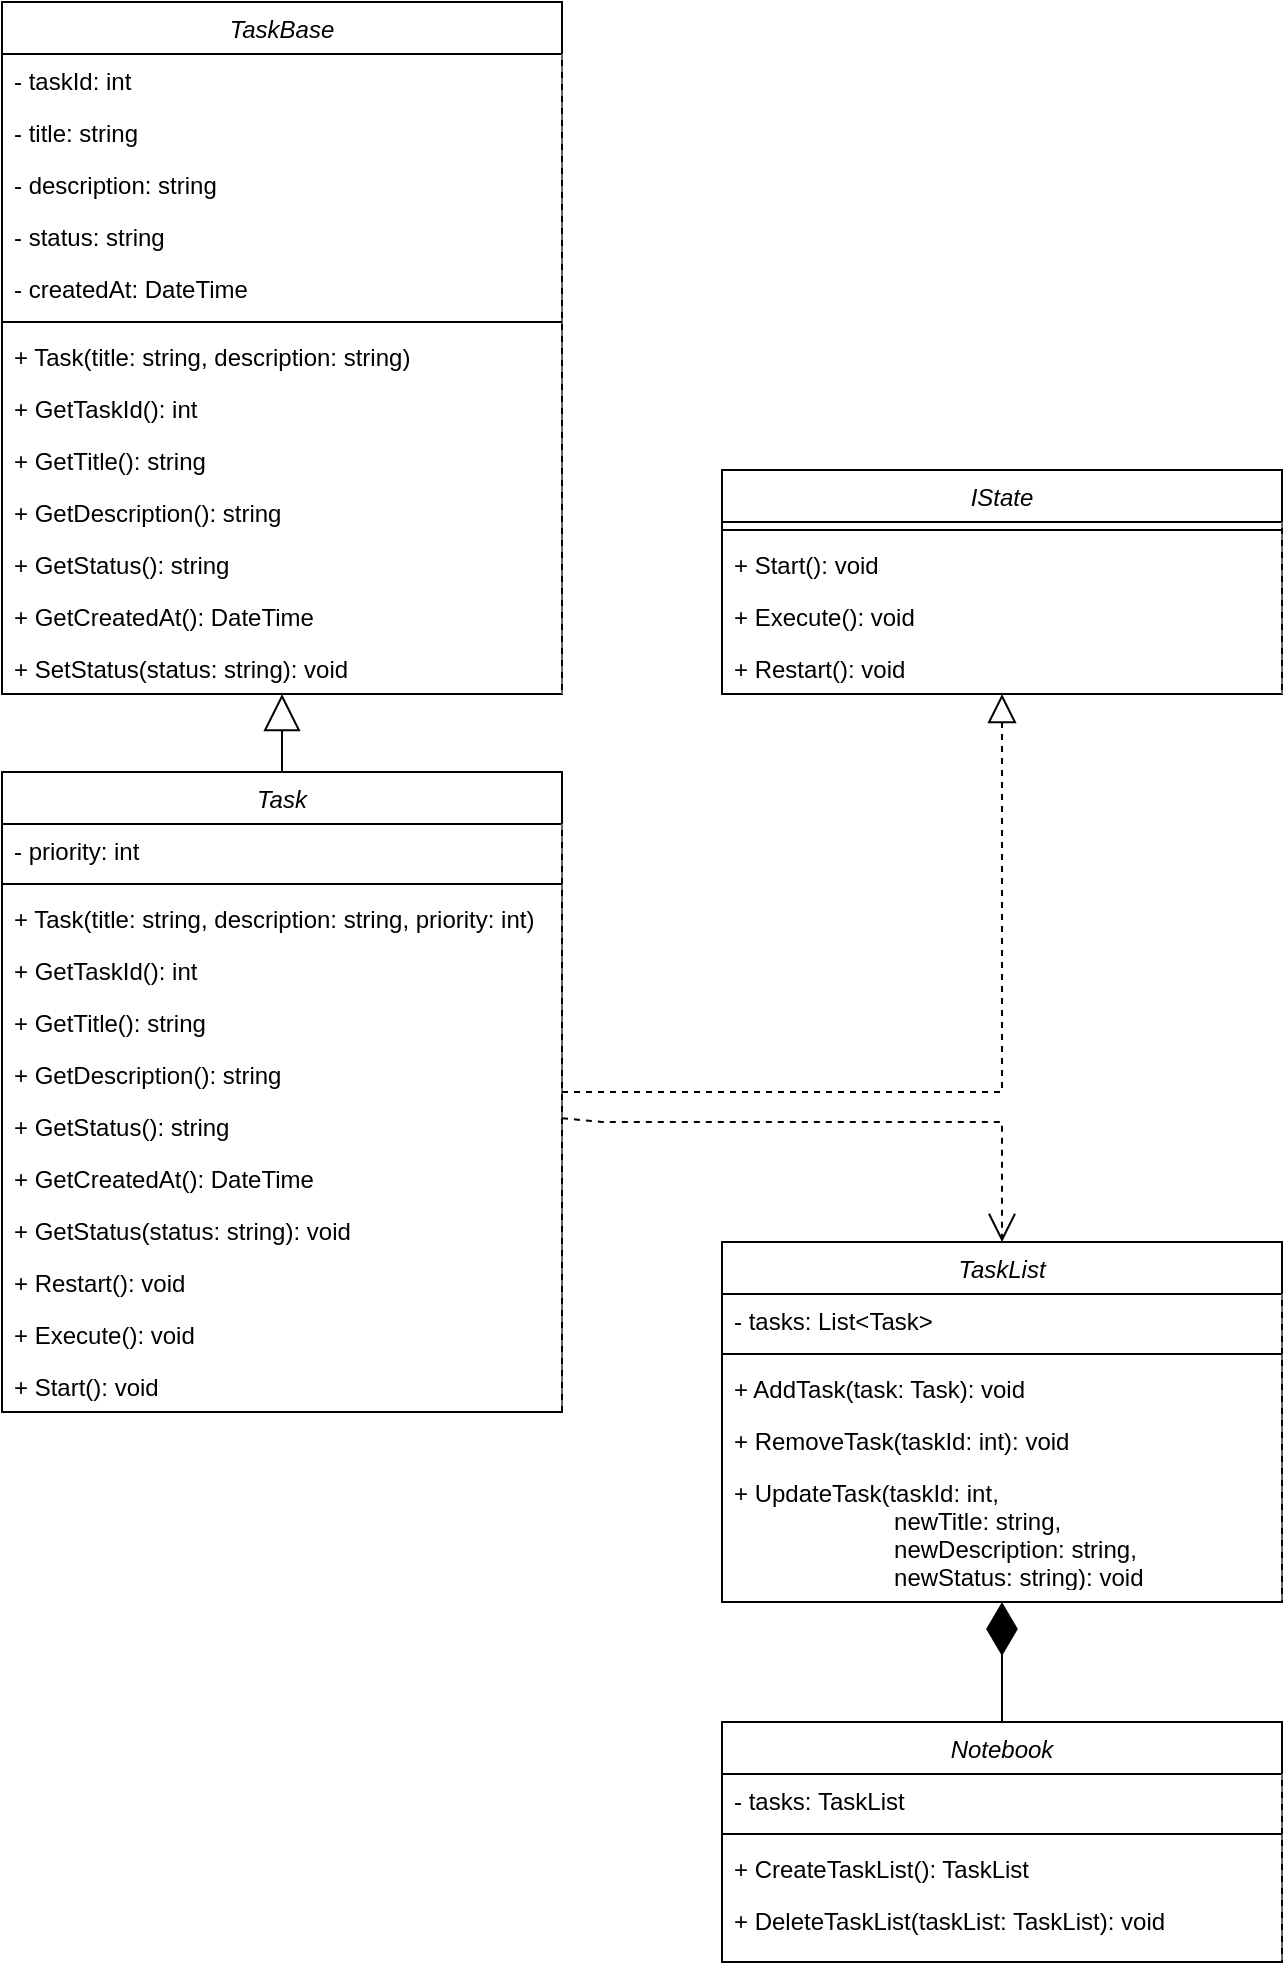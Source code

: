 <mxfile version="24.0.7" type="github">
  <diagram id="C5RBs43oDa-KdzZeNtuy" name="Page-1">
    <mxGraphModel dx="1462" dy="693" grid="1" gridSize="10" guides="1" tooltips="1" connect="1" arrows="1" fold="1" page="1" pageScale="1" pageWidth="827" pageHeight="1169" math="0" shadow="0">
      <root>
        <mxCell id="WIyWlLk6GJQsqaUBKTNV-0" />
        <mxCell id="WIyWlLk6GJQsqaUBKTNV-1" parent="WIyWlLk6GJQsqaUBKTNV-0" />
        <mxCell id="zkfFHV4jXpPFQw0GAbJ--0" value="TaskBase" style="swimlane;fontStyle=2;align=center;verticalAlign=top;childLayout=stackLayout;horizontal=1;startSize=26;horizontalStack=0;resizeParent=1;resizeLast=0;collapsible=1;marginBottom=0;rounded=0;shadow=0;strokeWidth=1;separatorColor=#666666;" parent="WIyWlLk6GJQsqaUBKTNV-1" vertex="1">
          <mxGeometry x="40" y="40" width="280" height="346" as="geometry">
            <mxRectangle x="230" y="140" width="160" height="26" as="alternateBounds" />
          </mxGeometry>
        </mxCell>
        <mxCell id="zkfFHV4jXpPFQw0GAbJ--1" value="- taskId: int" style="text;align=left;verticalAlign=top;spacingLeft=4;spacingRight=4;overflow=hidden;rotatable=0;points=[[0,0.5],[1,0.5]];portConstraint=eastwest;" parent="zkfFHV4jXpPFQw0GAbJ--0" vertex="1">
          <mxGeometry y="26" width="280" height="26" as="geometry" />
        </mxCell>
        <mxCell id="zkfFHV4jXpPFQw0GAbJ--2" value="- title: string" style="text;align=left;verticalAlign=top;spacingLeft=4;spacingRight=4;overflow=hidden;rotatable=0;points=[[0,0.5],[1,0.5]];portConstraint=eastwest;rounded=0;shadow=0;html=0;" parent="zkfFHV4jXpPFQw0GAbJ--0" vertex="1">
          <mxGeometry y="52" width="280" height="26" as="geometry" />
        </mxCell>
        <mxCell id="zkfFHV4jXpPFQw0GAbJ--3" value="- description: string" style="text;align=left;verticalAlign=top;spacingLeft=4;spacingRight=4;overflow=hidden;rotatable=0;points=[[0,0.5],[1,0.5]];portConstraint=eastwest;rounded=0;shadow=0;html=0;" parent="zkfFHV4jXpPFQw0GAbJ--0" vertex="1">
          <mxGeometry y="78" width="280" height="26" as="geometry" />
        </mxCell>
        <mxCell id="_JAZPqkKLHfTvh92qN-e-2" value="- status: string" style="text;align=left;verticalAlign=top;spacingLeft=4;spacingRight=4;overflow=hidden;rotatable=0;points=[[0,0.5],[1,0.5]];portConstraint=eastwest;rounded=0;shadow=0;html=0;" vertex="1" parent="zkfFHV4jXpPFQw0GAbJ--0">
          <mxGeometry y="104" width="280" height="26" as="geometry" />
        </mxCell>
        <mxCell id="_JAZPqkKLHfTvh92qN-e-1" value="- createdAt: DateTime" style="text;align=left;verticalAlign=top;spacingLeft=4;spacingRight=4;overflow=hidden;rotatable=0;points=[[0,0.5],[1,0.5]];portConstraint=eastwest;" vertex="1" parent="zkfFHV4jXpPFQw0GAbJ--0">
          <mxGeometry y="130" width="280" height="26" as="geometry" />
        </mxCell>
        <mxCell id="zkfFHV4jXpPFQw0GAbJ--4" value="" style="line;html=1;strokeWidth=1;align=left;verticalAlign=middle;spacingTop=-1;spacingLeft=3;spacingRight=3;rotatable=0;labelPosition=right;points=[];portConstraint=eastwest;" parent="zkfFHV4jXpPFQw0GAbJ--0" vertex="1">
          <mxGeometry y="156" width="280" height="8" as="geometry" />
        </mxCell>
        <mxCell id="zkfFHV4jXpPFQw0GAbJ--5" value="+ Task(title: string, description: string)" style="text;align=left;verticalAlign=top;spacingLeft=4;spacingRight=4;overflow=hidden;rotatable=0;points=[[0,0.5],[1,0.5]];portConstraint=eastwest;" parent="zkfFHV4jXpPFQw0GAbJ--0" vertex="1">
          <mxGeometry y="164" width="280" height="26" as="geometry" />
        </mxCell>
        <mxCell id="_JAZPqkKLHfTvh92qN-e-3" value="+ GetTaskId(): int " style="text;align=left;verticalAlign=top;spacingLeft=4;spacingRight=4;overflow=hidden;rotatable=0;points=[[0,0.5],[1,0.5]];portConstraint=eastwest;" vertex="1" parent="zkfFHV4jXpPFQw0GAbJ--0">
          <mxGeometry y="190" width="280" height="26" as="geometry" />
        </mxCell>
        <mxCell id="_JAZPqkKLHfTvh92qN-e-4" value="+ GetTitle(): string" style="text;align=left;verticalAlign=top;spacingLeft=4;spacingRight=4;overflow=hidden;rotatable=0;points=[[0,0.5],[1,0.5]];portConstraint=eastwest;" vertex="1" parent="zkfFHV4jXpPFQw0GAbJ--0">
          <mxGeometry y="216" width="280" height="26" as="geometry" />
        </mxCell>
        <mxCell id="_JAZPqkKLHfTvh92qN-e-6" value="+ GetDescription(): string" style="text;align=left;verticalAlign=top;spacingLeft=4;spacingRight=4;overflow=hidden;rotatable=0;points=[[0,0.5],[1,0.5]];portConstraint=eastwest;" vertex="1" parent="zkfFHV4jXpPFQw0GAbJ--0">
          <mxGeometry y="242" width="280" height="26" as="geometry" />
        </mxCell>
        <mxCell id="_JAZPqkKLHfTvh92qN-e-7" value="+ GetStatus(): string" style="text;align=left;verticalAlign=top;spacingLeft=4;spacingRight=4;overflow=hidden;rotatable=0;points=[[0,0.5],[1,0.5]];portConstraint=eastwest;" vertex="1" parent="zkfFHV4jXpPFQw0GAbJ--0">
          <mxGeometry y="268" width="280" height="26" as="geometry" />
        </mxCell>
        <mxCell id="_JAZPqkKLHfTvh92qN-e-8" value="+ GetCreatedAt(): DateTime" style="text;align=left;verticalAlign=top;spacingLeft=4;spacingRight=4;overflow=hidden;rotatable=0;points=[[0,0.5],[1,0.5]];portConstraint=eastwest;" vertex="1" parent="zkfFHV4jXpPFQw0GAbJ--0">
          <mxGeometry y="294" width="280" height="26" as="geometry" />
        </mxCell>
        <mxCell id="_JAZPqkKLHfTvh92qN-e-9" value="+ SetStatus(status: string): void" style="text;align=left;verticalAlign=top;spacingLeft=4;spacingRight=4;overflow=hidden;rotatable=0;points=[[0,0.5],[1,0.5]];portConstraint=eastwest;" vertex="1" parent="zkfFHV4jXpPFQw0GAbJ--0">
          <mxGeometry y="320" width="280" height="26" as="geometry" />
        </mxCell>
        <mxCell id="_JAZPqkKLHfTvh92qN-e-10" value="TaskList" style="swimlane;fontStyle=2;align=center;verticalAlign=top;childLayout=stackLayout;horizontal=1;startSize=26;horizontalStack=0;resizeParent=1;resizeLast=0;collapsible=1;marginBottom=0;rounded=0;shadow=0;strokeWidth=1;separatorColor=#666666;" vertex="1" parent="WIyWlLk6GJQsqaUBKTNV-1">
          <mxGeometry x="400" y="660" width="280" height="180" as="geometry">
            <mxRectangle x="230" y="140" width="160" height="26" as="alternateBounds" />
          </mxGeometry>
        </mxCell>
        <mxCell id="_JAZPqkKLHfTvh92qN-e-11" value="- tasks: List&lt;Task&gt;" style="text;align=left;verticalAlign=top;spacingLeft=4;spacingRight=4;overflow=hidden;rotatable=0;points=[[0,0.5],[1,0.5]];portConstraint=eastwest;" vertex="1" parent="_JAZPqkKLHfTvh92qN-e-10">
          <mxGeometry y="26" width="280" height="26" as="geometry" />
        </mxCell>
        <mxCell id="_JAZPqkKLHfTvh92qN-e-16" value="" style="line;html=1;strokeWidth=1;align=left;verticalAlign=middle;spacingTop=-1;spacingLeft=3;spacingRight=3;rotatable=0;labelPosition=right;points=[];portConstraint=eastwest;" vertex="1" parent="_JAZPqkKLHfTvh92qN-e-10">
          <mxGeometry y="52" width="280" height="8" as="geometry" />
        </mxCell>
        <mxCell id="_JAZPqkKLHfTvh92qN-e-17" value="+ AddTask(task: Task): void" style="text;align=left;verticalAlign=top;spacingLeft=4;spacingRight=4;overflow=hidden;rotatable=0;points=[[0,0.5],[1,0.5]];portConstraint=eastwest;" vertex="1" parent="_JAZPqkKLHfTvh92qN-e-10">
          <mxGeometry y="60" width="280" height="26" as="geometry" />
        </mxCell>
        <mxCell id="_JAZPqkKLHfTvh92qN-e-18" value="+ RemoveTask(taskId: int): void" style="text;align=left;verticalAlign=top;spacingLeft=4;spacingRight=4;overflow=hidden;rotatable=0;points=[[0,0.5],[1,0.5]];portConstraint=eastwest;" vertex="1" parent="_JAZPqkKLHfTvh92qN-e-10">
          <mxGeometry y="86" width="280" height="26" as="geometry" />
        </mxCell>
        <mxCell id="_JAZPqkKLHfTvh92qN-e-19" value="+ UpdateTask(taskId: int, &#xa;                        newTitle: string,&#xa;                        newDescription: string, &#xa;                        newStatus: string): void &#xa;" style="text;align=left;verticalAlign=top;spacingLeft=4;spacingRight=4;overflow=hidden;rotatable=0;points=[[0,0.5],[1,0.5]];portConstraint=eastwest;" vertex="1" parent="_JAZPqkKLHfTvh92qN-e-10">
          <mxGeometry y="112" width="280" height="58" as="geometry" />
        </mxCell>
        <mxCell id="_JAZPqkKLHfTvh92qN-e-38" value="Task" style="swimlane;fontStyle=2;align=center;verticalAlign=top;childLayout=stackLayout;horizontal=1;startSize=26;horizontalStack=0;resizeParent=1;resizeLast=0;collapsible=1;marginBottom=0;rounded=0;shadow=0;strokeWidth=1;separatorColor=#666666;" vertex="1" parent="WIyWlLk6GJQsqaUBKTNV-1">
          <mxGeometry x="40" y="425" width="280" height="320" as="geometry">
            <mxRectangle x="230" y="140" width="160" height="26" as="alternateBounds" />
          </mxGeometry>
        </mxCell>
        <mxCell id="_JAZPqkKLHfTvh92qN-e-39" value="- priority: int" style="text;align=left;verticalAlign=top;spacingLeft=4;spacingRight=4;overflow=hidden;rotatable=0;points=[[0,0.5],[1,0.5]];portConstraint=eastwest;" vertex="1" parent="_JAZPqkKLHfTvh92qN-e-38">
          <mxGeometry y="26" width="280" height="26" as="geometry" />
        </mxCell>
        <mxCell id="_JAZPqkKLHfTvh92qN-e-44" value="" style="line;html=1;strokeWidth=1;align=left;verticalAlign=middle;spacingTop=-1;spacingLeft=3;spacingRight=3;rotatable=0;labelPosition=right;points=[];portConstraint=eastwest;" vertex="1" parent="_JAZPqkKLHfTvh92qN-e-38">
          <mxGeometry y="52" width="280" height="8" as="geometry" />
        </mxCell>
        <mxCell id="_JAZPqkKLHfTvh92qN-e-45" value="+ Task(title: string, description: string, priority: int)" style="text;align=left;verticalAlign=top;spacingLeft=4;spacingRight=4;overflow=hidden;rotatable=0;points=[[0,0.5],[1,0.5]];portConstraint=eastwest;" vertex="1" parent="_JAZPqkKLHfTvh92qN-e-38">
          <mxGeometry y="60" width="280" height="26" as="geometry" />
        </mxCell>
        <mxCell id="_JAZPqkKLHfTvh92qN-e-46" value="+ GetTaskId(): int " style="text;align=left;verticalAlign=top;spacingLeft=4;spacingRight=4;overflow=hidden;rotatable=0;points=[[0,0.5],[1,0.5]];portConstraint=eastwest;" vertex="1" parent="_JAZPqkKLHfTvh92qN-e-38">
          <mxGeometry y="86" width="280" height="26" as="geometry" />
        </mxCell>
        <mxCell id="_JAZPqkKLHfTvh92qN-e-47" value="+ GetTitle(): string" style="text;align=left;verticalAlign=top;spacingLeft=4;spacingRight=4;overflow=hidden;rotatable=0;points=[[0,0.5],[1,0.5]];portConstraint=eastwest;" vertex="1" parent="_JAZPqkKLHfTvh92qN-e-38">
          <mxGeometry y="112" width="280" height="26" as="geometry" />
        </mxCell>
        <mxCell id="_JAZPqkKLHfTvh92qN-e-48" value="+ GetDescription(): string" style="text;align=left;verticalAlign=top;spacingLeft=4;spacingRight=4;overflow=hidden;rotatable=0;points=[[0,0.5],[1,0.5]];portConstraint=eastwest;" vertex="1" parent="_JAZPqkKLHfTvh92qN-e-38">
          <mxGeometry y="138" width="280" height="26" as="geometry" />
        </mxCell>
        <mxCell id="_JAZPqkKLHfTvh92qN-e-49" value="+ GetStatus(): string" style="text;align=left;verticalAlign=top;spacingLeft=4;spacingRight=4;overflow=hidden;rotatable=0;points=[[0,0.5],[1,0.5]];portConstraint=eastwest;" vertex="1" parent="_JAZPqkKLHfTvh92qN-e-38">
          <mxGeometry y="164" width="280" height="26" as="geometry" />
        </mxCell>
        <mxCell id="_JAZPqkKLHfTvh92qN-e-50" value="+ GetCreatedAt(): DateTime" style="text;align=left;verticalAlign=top;spacingLeft=4;spacingRight=4;overflow=hidden;rotatable=0;points=[[0,0.5],[1,0.5]];portConstraint=eastwest;" vertex="1" parent="_JAZPqkKLHfTvh92qN-e-38">
          <mxGeometry y="190" width="280" height="26" as="geometry" />
        </mxCell>
        <mxCell id="_JAZPqkKLHfTvh92qN-e-51" value="+ GetStatus(status: string): void" style="text;align=left;verticalAlign=top;spacingLeft=4;spacingRight=4;overflow=hidden;rotatable=0;points=[[0,0.5],[1,0.5]];portConstraint=eastwest;" vertex="1" parent="_JAZPqkKLHfTvh92qN-e-38">
          <mxGeometry y="216" width="280" height="26" as="geometry" />
        </mxCell>
        <mxCell id="_JAZPqkKLHfTvh92qN-e-90" value="+ Restart(): void" style="text;align=left;verticalAlign=top;spacingLeft=4;spacingRight=4;overflow=hidden;rotatable=0;points=[[0,0.5],[1,0.5]];portConstraint=eastwest;" vertex="1" parent="_JAZPqkKLHfTvh92qN-e-38">
          <mxGeometry y="242" width="280" height="26" as="geometry" />
        </mxCell>
        <mxCell id="_JAZPqkKLHfTvh92qN-e-89" value="+ Execute(): void" style="text;align=left;verticalAlign=top;spacingLeft=4;spacingRight=4;overflow=hidden;rotatable=0;points=[[0,0.5],[1,0.5]];portConstraint=eastwest;" vertex="1" parent="_JAZPqkKLHfTvh92qN-e-38">
          <mxGeometry y="268" width="280" height="26" as="geometry" />
        </mxCell>
        <mxCell id="_JAZPqkKLHfTvh92qN-e-88" value="+ Start(): void" style="text;align=left;verticalAlign=top;spacingLeft=4;spacingRight=4;overflow=hidden;rotatable=0;points=[[0,0.5],[1,0.5]];portConstraint=eastwest;" vertex="1" parent="_JAZPqkKLHfTvh92qN-e-38">
          <mxGeometry y="294" width="280" height="26" as="geometry" />
        </mxCell>
        <mxCell id="_JAZPqkKLHfTvh92qN-e-67" value="IState" style="swimlane;fontStyle=2;align=center;verticalAlign=top;childLayout=stackLayout;horizontal=1;startSize=26;horizontalStack=0;resizeParent=1;resizeLast=0;collapsible=1;marginBottom=0;rounded=0;shadow=0;strokeWidth=1;separatorColor=#666666;" vertex="1" parent="WIyWlLk6GJQsqaUBKTNV-1">
          <mxGeometry x="400" y="274" width="280" height="112" as="geometry">
            <mxRectangle x="230" y="140" width="160" height="26" as="alternateBounds" />
          </mxGeometry>
        </mxCell>
        <mxCell id="_JAZPqkKLHfTvh92qN-e-69" value="" style="line;html=1;strokeWidth=1;align=left;verticalAlign=middle;spacingTop=-1;spacingLeft=3;spacingRight=3;rotatable=0;labelPosition=right;points=[];portConstraint=eastwest;" vertex="1" parent="_JAZPqkKLHfTvh92qN-e-67">
          <mxGeometry y="26" width="280" height="8" as="geometry" />
        </mxCell>
        <mxCell id="_JAZPqkKLHfTvh92qN-e-71" value="+ Start(): void" style="text;align=left;verticalAlign=top;spacingLeft=4;spacingRight=4;overflow=hidden;rotatable=0;points=[[0,0.5],[1,0.5]];portConstraint=eastwest;" vertex="1" parent="_JAZPqkKLHfTvh92qN-e-67">
          <mxGeometry y="34" width="280" height="26" as="geometry" />
        </mxCell>
        <mxCell id="_JAZPqkKLHfTvh92qN-e-70" value="+ Execute(): void" style="text;align=left;verticalAlign=top;spacingLeft=4;spacingRight=4;overflow=hidden;rotatable=0;points=[[0,0.5],[1,0.5]];portConstraint=eastwest;" vertex="1" parent="_JAZPqkKLHfTvh92qN-e-67">
          <mxGeometry y="60" width="280" height="26" as="geometry" />
        </mxCell>
        <mxCell id="_JAZPqkKLHfTvh92qN-e-75" value="+ Restart(): void" style="text;align=left;verticalAlign=top;spacingLeft=4;spacingRight=4;overflow=hidden;rotatable=0;points=[[0,0.5],[1,0.5]];portConstraint=eastwest;" vertex="1" parent="_JAZPqkKLHfTvh92qN-e-67">
          <mxGeometry y="86" width="280" height="26" as="geometry" />
        </mxCell>
        <mxCell id="_JAZPqkKLHfTvh92qN-e-73" value="" style="endArrow=block;dashed=1;endFill=0;endSize=12;html=1;rounded=0;" edge="1" parent="WIyWlLk6GJQsqaUBKTNV-1" source="_JAZPqkKLHfTvh92qN-e-38" target="_JAZPqkKLHfTvh92qN-e-67">
          <mxGeometry width="160" relative="1" as="geometry">
            <mxPoint x="260" y="220" as="sourcePoint" />
            <mxPoint x="420" y="220" as="targetPoint" />
            <Array as="points">
              <mxPoint x="540" y="585" />
            </Array>
          </mxGeometry>
        </mxCell>
        <mxCell id="_JAZPqkKLHfTvh92qN-e-96" value="" style="endArrow=block;endSize=16;endFill=0;html=1;rounded=0;exitX=0.5;exitY=0;exitDx=0;exitDy=0;" edge="1" parent="WIyWlLk6GJQsqaUBKTNV-1" source="_JAZPqkKLHfTvh92qN-e-38" target="zkfFHV4jXpPFQw0GAbJ--0">
          <mxGeometry width="160" relative="1" as="geometry">
            <mxPoint x="150" y="440" as="sourcePoint" />
            <mxPoint x="310" y="440" as="targetPoint" />
          </mxGeometry>
        </mxCell>
        <mxCell id="_JAZPqkKLHfTvh92qN-e-98" value="" style="endArrow=open;endSize=12;dashed=1;html=1;rounded=0;" edge="1" parent="WIyWlLk6GJQsqaUBKTNV-1" source="_JAZPqkKLHfTvh92qN-e-38" target="_JAZPqkKLHfTvh92qN-e-10">
          <mxGeometry width="160" relative="1" as="geometry">
            <mxPoint x="420" y="220" as="sourcePoint" />
            <mxPoint x="580" y="220" as="targetPoint" />
            <Array as="points">
              <mxPoint x="340" y="600" />
              <mxPoint x="400" y="600" />
              <mxPoint x="540" y="600" />
            </Array>
          </mxGeometry>
        </mxCell>
        <mxCell id="_JAZPqkKLHfTvh92qN-e-99" value="Notebook" style="swimlane;fontStyle=2;align=center;verticalAlign=top;childLayout=stackLayout;horizontal=1;startSize=26;horizontalStack=0;resizeParent=1;resizeLast=0;collapsible=1;marginBottom=0;rounded=0;shadow=0;strokeWidth=1;separatorColor=#666666;" vertex="1" parent="WIyWlLk6GJQsqaUBKTNV-1">
          <mxGeometry x="400" y="900" width="280" height="120" as="geometry">
            <mxRectangle x="230" y="140" width="160" height="26" as="alternateBounds" />
          </mxGeometry>
        </mxCell>
        <mxCell id="_JAZPqkKLHfTvh92qN-e-100" value="- tasks: TaskList" style="text;align=left;verticalAlign=top;spacingLeft=4;spacingRight=4;overflow=hidden;rotatable=0;points=[[0,0.5],[1,0.5]];portConstraint=eastwest;" vertex="1" parent="_JAZPqkKLHfTvh92qN-e-99">
          <mxGeometry y="26" width="280" height="26" as="geometry" />
        </mxCell>
        <mxCell id="_JAZPqkKLHfTvh92qN-e-101" value="" style="line;html=1;strokeWidth=1;align=left;verticalAlign=middle;spacingTop=-1;spacingLeft=3;spacingRight=3;rotatable=0;labelPosition=right;points=[];portConstraint=eastwest;" vertex="1" parent="_JAZPqkKLHfTvh92qN-e-99">
          <mxGeometry y="52" width="280" height="8" as="geometry" />
        </mxCell>
        <mxCell id="_JAZPqkKLHfTvh92qN-e-102" value="+ CreateTaskList(): TaskList" style="text;align=left;verticalAlign=top;spacingLeft=4;spacingRight=4;overflow=hidden;rotatable=0;points=[[0,0.5],[1,0.5]];portConstraint=eastwest;" vertex="1" parent="_JAZPqkKLHfTvh92qN-e-99">
          <mxGeometry y="60" width="280" height="26" as="geometry" />
        </mxCell>
        <mxCell id="_JAZPqkKLHfTvh92qN-e-103" value="+ DeleteTaskList(taskList: TaskList): void" style="text;align=left;verticalAlign=top;spacingLeft=4;spacingRight=4;overflow=hidden;rotatable=0;points=[[0,0.5],[1,0.5]];portConstraint=eastwest;" vertex="1" parent="_JAZPqkKLHfTvh92qN-e-99">
          <mxGeometry y="86" width="280" height="26" as="geometry" />
        </mxCell>
        <mxCell id="_JAZPqkKLHfTvh92qN-e-106" value="" style="endArrow=diamondThin;endFill=1;endSize=24;html=1;rounded=0;" edge="1" parent="WIyWlLk6GJQsqaUBKTNV-1" source="_JAZPqkKLHfTvh92qN-e-99" target="_JAZPqkKLHfTvh92qN-e-10">
          <mxGeometry width="160" relative="1" as="geometry">
            <mxPoint x="420" y="500" as="sourcePoint" />
            <mxPoint x="580" y="500" as="targetPoint" />
          </mxGeometry>
        </mxCell>
      </root>
    </mxGraphModel>
  </diagram>
</mxfile>
